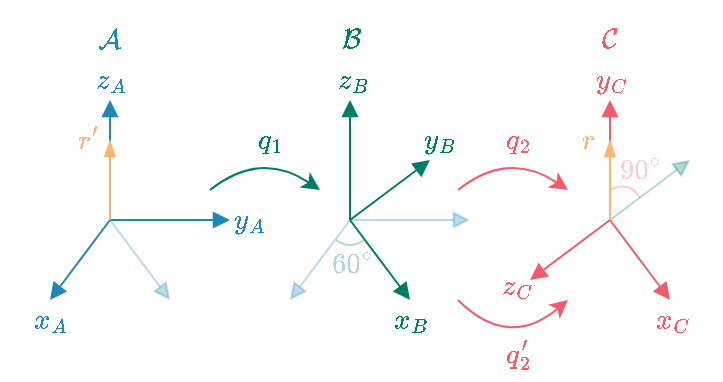 <mxfile version="15.2.5" type="github">
  <diagram id="RV7NvKasJq13CEmnja0g" name="Page-1">
    <mxGraphModel dx="529" dy="297" grid="1" gridSize="10" guides="1" tooltips="1" connect="1" arrows="1" fold="1" page="1" pageScale="1" pageWidth="827" pageHeight="1169" math="1" shadow="0">
      <root>
        <mxCell id="0" />
        <mxCell id="1" parent="0" />
        <mxCell id="Sp-fAJiSXl7REy39m-OE-1" value="" style="endArrow=block;html=1;strokeColor=#2185BA;endFill=1;" edge="1" parent="1">
          <mxGeometry width="50" height="50" relative="1" as="geometry">
            <mxPoint x="240" y="240" as="sourcePoint" />
            <mxPoint x="240" y="180" as="targetPoint" />
          </mxGeometry>
        </mxCell>
        <mxCell id="Sp-fAJiSXl7REy39m-OE-2" value="" style="endArrow=block;html=1;strokeColor=#2185BA;endFill=1;" edge="1" parent="1">
          <mxGeometry width="50" height="50" relative="1" as="geometry">
            <mxPoint x="240" y="240" as="sourcePoint" />
            <mxPoint x="300" y="240" as="targetPoint" />
          </mxGeometry>
        </mxCell>
        <mxCell id="Sp-fAJiSXl7REy39m-OE-3" value="" style="endArrow=block;html=1;strokeColor=#2185BA;endFill=1;" edge="1" parent="1">
          <mxGeometry width="50" height="50" relative="1" as="geometry">
            <mxPoint x="240" y="240" as="sourcePoint" />
            <mxPoint x="210" y="280" as="targetPoint" />
          </mxGeometry>
        </mxCell>
        <mxCell id="Sp-fAJiSXl7REy39m-OE-4" value="" style="endArrow=block;html=1;strokeColor=#007D65;endFill=1;" edge="1" parent="1">
          <mxGeometry width="50" height="50" relative="1" as="geometry">
            <mxPoint x="360" y="240" as="sourcePoint" />
            <mxPoint x="360" y="180" as="targetPoint" />
          </mxGeometry>
        </mxCell>
        <mxCell id="Sp-fAJiSXl7REy39m-OE-5" value="" style="endArrow=block;html=1;strokeColor=#2185BA;endFill=1;opacity=30;" edge="1" parent="1">
          <mxGeometry width="50" height="50" relative="1" as="geometry">
            <mxPoint x="360" y="240" as="sourcePoint" />
            <mxPoint x="420" y="240" as="targetPoint" />
          </mxGeometry>
        </mxCell>
        <mxCell id="Sp-fAJiSXl7REy39m-OE-6" value="" style="endArrow=block;html=1;strokeColor=#2185BA;endFill=1;opacity=30;" edge="1" parent="1">
          <mxGeometry width="50" height="50" relative="1" as="geometry">
            <mxPoint x="360" y="240" as="sourcePoint" />
            <mxPoint x="330" y="280" as="targetPoint" />
          </mxGeometry>
        </mxCell>
        <mxCell id="Sp-fAJiSXl7REy39m-OE-8" value="" style="endArrow=block;html=1;strokeColor=#007D65;endFill=1;" edge="1" parent="1">
          <mxGeometry width="50" height="50" relative="1" as="geometry">
            <mxPoint x="360" y="240" as="sourcePoint" />
            <mxPoint x="390" y="280" as="targetPoint" />
          </mxGeometry>
        </mxCell>
        <mxCell id="Sp-fAJiSXl7REy39m-OE-9" value="" style="endArrow=block;html=1;strokeColor=#007D65;endFill=1;" edge="1" parent="1">
          <mxGeometry width="50" height="50" relative="1" as="geometry">
            <mxPoint x="360" y="240" as="sourcePoint" />
            <mxPoint x="400" y="210" as="targetPoint" />
          </mxGeometry>
        </mxCell>
        <mxCell id="Sp-fAJiSXl7REy39m-OE-11" value="" style="endArrow=block;html=1;strokeColor=#F15B6C;endFill=1;" edge="1" parent="1">
          <mxGeometry width="50" height="50" relative="1" as="geometry">
            <mxPoint x="490" y="240" as="sourcePoint" />
            <mxPoint x="520" y="280" as="targetPoint" />
          </mxGeometry>
        </mxCell>
        <mxCell id="Sp-fAJiSXl7REy39m-OE-12" value="" style="endArrow=block;html=1;strokeColor=#007D65;endFill=1;opacity=30;" edge="1" parent="1">
          <mxGeometry width="50" height="50" relative="1" as="geometry">
            <mxPoint x="490" y="240" as="sourcePoint" />
            <mxPoint x="530" y="210" as="targetPoint" />
          </mxGeometry>
        </mxCell>
        <mxCell id="Sp-fAJiSXl7REy39m-OE-14" value="" style="endArrow=block;html=1;strokeColor=#F15B6C;endFill=1;" edge="1" parent="1">
          <mxGeometry width="50" height="50" relative="1" as="geometry">
            <mxPoint x="490" y="240" as="sourcePoint" />
            <mxPoint x="490" y="180" as="targetPoint" />
          </mxGeometry>
        </mxCell>
        <mxCell id="Sp-fAJiSXl7REy39m-OE-15" value="" style="endArrow=block;html=1;strokeColor=#F15B6C;endFill=1;" edge="1" parent="1">
          <mxGeometry width="50" height="50" relative="1" as="geometry">
            <mxPoint x="490" y="240" as="sourcePoint" />
            <mxPoint x="450" y="270" as="targetPoint" />
          </mxGeometry>
        </mxCell>
        <mxCell id="Sp-fAJiSXl7REy39m-OE-16" value="" style="endArrow=none;html=1;strokeColor=#007D65;opacity=30;curved=1;" edge="1" parent="1">
          <mxGeometry width="50" height="50" relative="1" as="geometry">
            <mxPoint x="353" y="250" as="sourcePoint" />
            <mxPoint x="367" y="250" as="targetPoint" />
            <Array as="points">
              <mxPoint x="360" y="255" />
            </Array>
          </mxGeometry>
        </mxCell>
        <mxCell id="Sp-fAJiSXl7REy39m-OE-17" value="$$60^{\circ}$$" style="text;html=1;strokeColor=none;fillColor=none;align=center;verticalAlign=middle;whiteSpace=wrap;rounded=0;fontColor=#007D65;textOpacity=30;" vertex="1" parent="1">
          <mxGeometry x="356" y="257" width="10" height="10" as="geometry" />
        </mxCell>
        <mxCell id="Sp-fAJiSXl7REy39m-OE-18" value="" style="endArrow=none;html=1;strokeColor=#F15B6C;opacity=30;curved=1;" edge="1" parent="1">
          <mxGeometry width="50" height="50" relative="1" as="geometry">
            <mxPoint x="505" y="229" as="sourcePoint" />
            <mxPoint x="490" y="225" as="targetPoint" />
            <Array as="points">
              <mxPoint x="500" y="220" />
            </Array>
          </mxGeometry>
        </mxCell>
        <mxCell id="Sp-fAJiSXl7REy39m-OE-19" value="&lt;font color=&quot;#f15b6c&quot;&gt;$$90^{\circ}$$&lt;/font&gt;" style="text;html=1;strokeColor=none;fillColor=none;align=center;verticalAlign=middle;whiteSpace=wrap;rounded=0;fontColor=#007D65;textOpacity=30;" vertex="1" parent="1">
          <mxGeometry x="500" y="210" width="10" height="10" as="geometry" />
        </mxCell>
        <mxCell id="Sp-fAJiSXl7REy39m-OE-20" value="" style="endArrow=classic;html=1;fontColor=#007D65;strokeColor=#007D65;curved=1;" edge="1" parent="1">
          <mxGeometry width="50" height="50" relative="1" as="geometry">
            <mxPoint x="290" y="225" as="sourcePoint" />
            <mxPoint x="345" y="225" as="targetPoint" />
            <Array as="points">
              <mxPoint x="315" y="205" />
            </Array>
          </mxGeometry>
        </mxCell>
        <mxCell id="Sp-fAJiSXl7REy39m-OE-21" value="$$q_1$$" style="text;html=1;strokeColor=none;fillColor=none;align=center;verticalAlign=middle;whiteSpace=wrap;rounded=0;fontColor=#007D65;" vertex="1" parent="1">
          <mxGeometry x="300" y="190" width="40" height="20" as="geometry" />
        </mxCell>
        <mxCell id="Sp-fAJiSXl7REy39m-OE-22" value="" style="endArrow=classic;html=1;fontColor=#007D65;strokeColor=#F15B6C;curved=1;" edge="1" parent="1">
          <mxGeometry width="50" height="50" relative="1" as="geometry">
            <mxPoint x="414" y="225" as="sourcePoint" />
            <mxPoint x="469" y="225" as="targetPoint" />
            <Array as="points">
              <mxPoint x="439" y="205" />
            </Array>
          </mxGeometry>
        </mxCell>
        <mxCell id="Sp-fAJiSXl7REy39m-OE-23" value="&lt;font color=&quot;#f15b6c&quot;&gt;$$q_2$$&lt;/font&gt;" style="text;html=1;strokeColor=none;fillColor=none;align=center;verticalAlign=middle;whiteSpace=wrap;rounded=0;fontColor=#007D65;" vertex="1" parent="1">
          <mxGeometry x="424" y="190" width="40" height="20" as="geometry" />
        </mxCell>
        <mxCell id="Sp-fAJiSXl7REy39m-OE-24" value="" style="endArrow=classic;html=1;fontColor=#007D65;strokeColor=#F15B6C;curved=1;" edge="1" parent="1">
          <mxGeometry width="50" height="50" relative="1" as="geometry">
            <mxPoint x="414" y="280" as="sourcePoint" />
            <mxPoint x="469" y="280" as="targetPoint" />
            <Array as="points">
              <mxPoint x="439" y="305" />
            </Array>
          </mxGeometry>
        </mxCell>
        <mxCell id="Sp-fAJiSXl7REy39m-OE-25" value="&lt;font color=&quot;#f15b6c&quot;&gt;$$q_2^{\prime}$$&lt;/font&gt;" style="text;html=1;strokeColor=none;fillColor=none;align=center;verticalAlign=middle;whiteSpace=wrap;rounded=0;fontColor=#007D65;" vertex="1" parent="1">
          <mxGeometry x="424" y="297" width="40" height="20" as="geometry" />
        </mxCell>
        <mxCell id="Sp-fAJiSXl7REy39m-OE-27" value="" style="rounded=0;whiteSpace=wrap;html=1;fontColor=#007D65;fillColor=none;strokeColor=none;" vertex="1" parent="1">
          <mxGeometry x="185.5" y="130" width="351" height="190" as="geometry" />
        </mxCell>
        <mxCell id="Sp-fAJiSXl7REy39m-OE-28" value="&lt;font color=&quot;#2185ba&quot;&gt;$$\mathcal{A}$$&lt;/font&gt;" style="text;html=1;strokeColor=none;fillColor=none;align=center;verticalAlign=middle;whiteSpace=wrap;rounded=0;fontColor=#007D65;" vertex="1" parent="1">
          <mxGeometry x="220" y="140" width="40" height="20" as="geometry" />
        </mxCell>
        <mxCell id="Sp-fAJiSXl7REy39m-OE-29" value="$$\mathcal{B}$$" style="text;html=1;strokeColor=none;fillColor=none;align=center;verticalAlign=middle;whiteSpace=wrap;rounded=0;fontColor=#007D65;" vertex="1" parent="1">
          <mxGeometry x="341" y="140" width="40" height="20" as="geometry" />
        </mxCell>
        <mxCell id="Sp-fAJiSXl7REy39m-OE-30" value="&lt;font color=&quot;#f15b6c&quot;&gt;$$\mathcal{C}$$&lt;/font&gt;" style="text;html=1;strokeColor=none;fillColor=none;align=center;verticalAlign=middle;whiteSpace=wrap;rounded=0;fontColor=#007D65;" vertex="1" parent="1">
          <mxGeometry x="470" y="140" width="40" height="20" as="geometry" />
        </mxCell>
        <mxCell id="Sp-fAJiSXl7REy39m-OE-31" value="&lt;font color=&quot;#2185ba&quot;&gt;$$x_A$$&lt;/font&gt;" style="text;html=1;strokeColor=none;fillColor=none;align=center;verticalAlign=middle;whiteSpace=wrap;rounded=0;fontColor=#007D65;" vertex="1" parent="1">
          <mxGeometry x="201" y="280" width="19" height="20" as="geometry" />
        </mxCell>
        <mxCell id="Sp-fAJiSXl7REy39m-OE-32" value="&lt;font color=&quot;#2185ba&quot;&gt;$$y_A$$&lt;/font&gt;" style="text;html=1;strokeColor=none;fillColor=none;align=center;verticalAlign=middle;whiteSpace=wrap;rounded=0;fontColor=#007D65;" vertex="1" parent="1">
          <mxGeometry x="300" y="230" width="19" height="20" as="geometry" />
        </mxCell>
        <mxCell id="Sp-fAJiSXl7REy39m-OE-33" value="&lt;font color=&quot;#2185ba&quot;&gt;$$z_A$$&lt;/font&gt;" style="text;html=1;strokeColor=none;fillColor=none;align=center;verticalAlign=middle;whiteSpace=wrap;rounded=0;fontColor=#007D65;" vertex="1" parent="1">
          <mxGeometry x="230.5" y="160" width="19" height="20" as="geometry" />
        </mxCell>
        <mxCell id="Sp-fAJiSXl7REy39m-OE-34" value="$$x_B$$" style="text;html=1;strokeColor=none;fillColor=none;align=center;verticalAlign=middle;whiteSpace=wrap;rounded=0;fontColor=#007D65;" vertex="1" parent="1">
          <mxGeometry x="381" y="280" width="19" height="20" as="geometry" />
        </mxCell>
        <mxCell id="Sp-fAJiSXl7REy39m-OE-35" value="$$y_B$$" style="text;html=1;strokeColor=none;fillColor=none;align=center;verticalAlign=middle;whiteSpace=wrap;rounded=0;fontColor=#007D65;" vertex="1" parent="1">
          <mxGeometry x="395" y="190" width="19" height="20" as="geometry" />
        </mxCell>
        <mxCell id="Sp-fAJiSXl7REy39m-OE-36" value="$$z_B$$" style="text;html=1;strokeColor=none;fillColor=none;align=center;verticalAlign=middle;whiteSpace=wrap;rounded=0;fontColor=#007D65;" vertex="1" parent="1">
          <mxGeometry x="351.5" y="160" width="19" height="20" as="geometry" />
        </mxCell>
        <mxCell id="Sp-fAJiSXl7REy39m-OE-37" value="&lt;font color=&quot;#f15b6c&quot;&gt;$$x_C$$&lt;/font&gt;" style="text;html=1;strokeColor=none;fillColor=none;align=center;verticalAlign=middle;whiteSpace=wrap;rounded=0;fontColor=#007D65;" vertex="1" parent="1">
          <mxGeometry x="512" y="280" width="19" height="20" as="geometry" />
        </mxCell>
        <mxCell id="Sp-fAJiSXl7REy39m-OE-38" value="&lt;font color=&quot;#f15b6c&quot;&gt;$$y_C$$&lt;/font&gt;" style="text;html=1;strokeColor=none;fillColor=none;align=center;verticalAlign=middle;whiteSpace=wrap;rounded=0;fontColor=#007D65;" vertex="1" parent="1">
          <mxGeometry x="480.5" y="160" width="19" height="20" as="geometry" />
        </mxCell>
        <mxCell id="Sp-fAJiSXl7REy39m-OE-39" value="&lt;font color=&quot;#f15b6c&quot;&gt;$$z_C$$&lt;/font&gt;" style="text;html=1;strokeColor=none;fillColor=none;align=center;verticalAlign=middle;whiteSpace=wrap;rounded=0;fontColor=#007D65;" vertex="1" parent="1">
          <mxGeometry x="433.5" y="263" width="19" height="20" as="geometry" />
        </mxCell>
        <mxCell id="Sp-fAJiSXl7REy39m-OE-40" value="" style="endArrow=block;html=1;strokeColor=#2185BA;endFill=1;opacity=30;" edge="1" parent="1">
          <mxGeometry width="50" height="50" relative="1" as="geometry">
            <mxPoint x="240.0" y="240" as="sourcePoint" />
            <mxPoint x="270.0" y="280" as="targetPoint" />
          </mxGeometry>
        </mxCell>
        <mxCell id="Sp-fAJiSXl7REy39m-OE-41" value="" style="endArrow=blockThin;html=1;strokeColor=#FFB570;endFill=1;" edge="1" parent="1">
          <mxGeometry width="50" height="50" relative="1" as="geometry">
            <mxPoint x="490" y="240" as="sourcePoint" />
            <mxPoint x="490" y="200" as="targetPoint" />
          </mxGeometry>
        </mxCell>
        <mxCell id="Sp-fAJiSXl7REy39m-OE-42" value="" style="endArrow=blockThin;html=1;strokeColor=#FFB570;endFill=1;" edge="1" parent="1">
          <mxGeometry width="50" height="50" relative="1" as="geometry">
            <mxPoint x="239.94" y="240" as="sourcePoint" />
            <mxPoint x="239.94" y="200" as="targetPoint" />
          </mxGeometry>
        </mxCell>
        <mxCell id="Sp-fAJiSXl7REy39m-OE-43" value="&lt;font color=&quot;#ffb570&quot;&gt;$$r$$&lt;/font&gt;" style="text;html=1;strokeColor=none;fillColor=none;align=center;verticalAlign=middle;whiteSpace=wrap;rounded=0;fontColor=#007D65;" vertex="1" parent="1">
          <mxGeometry x="470" y="190" width="19" height="20" as="geometry" />
        </mxCell>
        <mxCell id="Sp-fAJiSXl7REy39m-OE-44" value="&lt;font color=&quot;#ffb570&quot;&gt;$$r^{\prime}$$&lt;/font&gt;" style="text;html=1;strokeColor=none;fillColor=none;align=center;verticalAlign=middle;whiteSpace=wrap;rounded=0;fontColor=#007D65;" vertex="1" parent="1">
          <mxGeometry x="220" y="190" width="19" height="20" as="geometry" />
        </mxCell>
      </root>
    </mxGraphModel>
  </diagram>
</mxfile>
